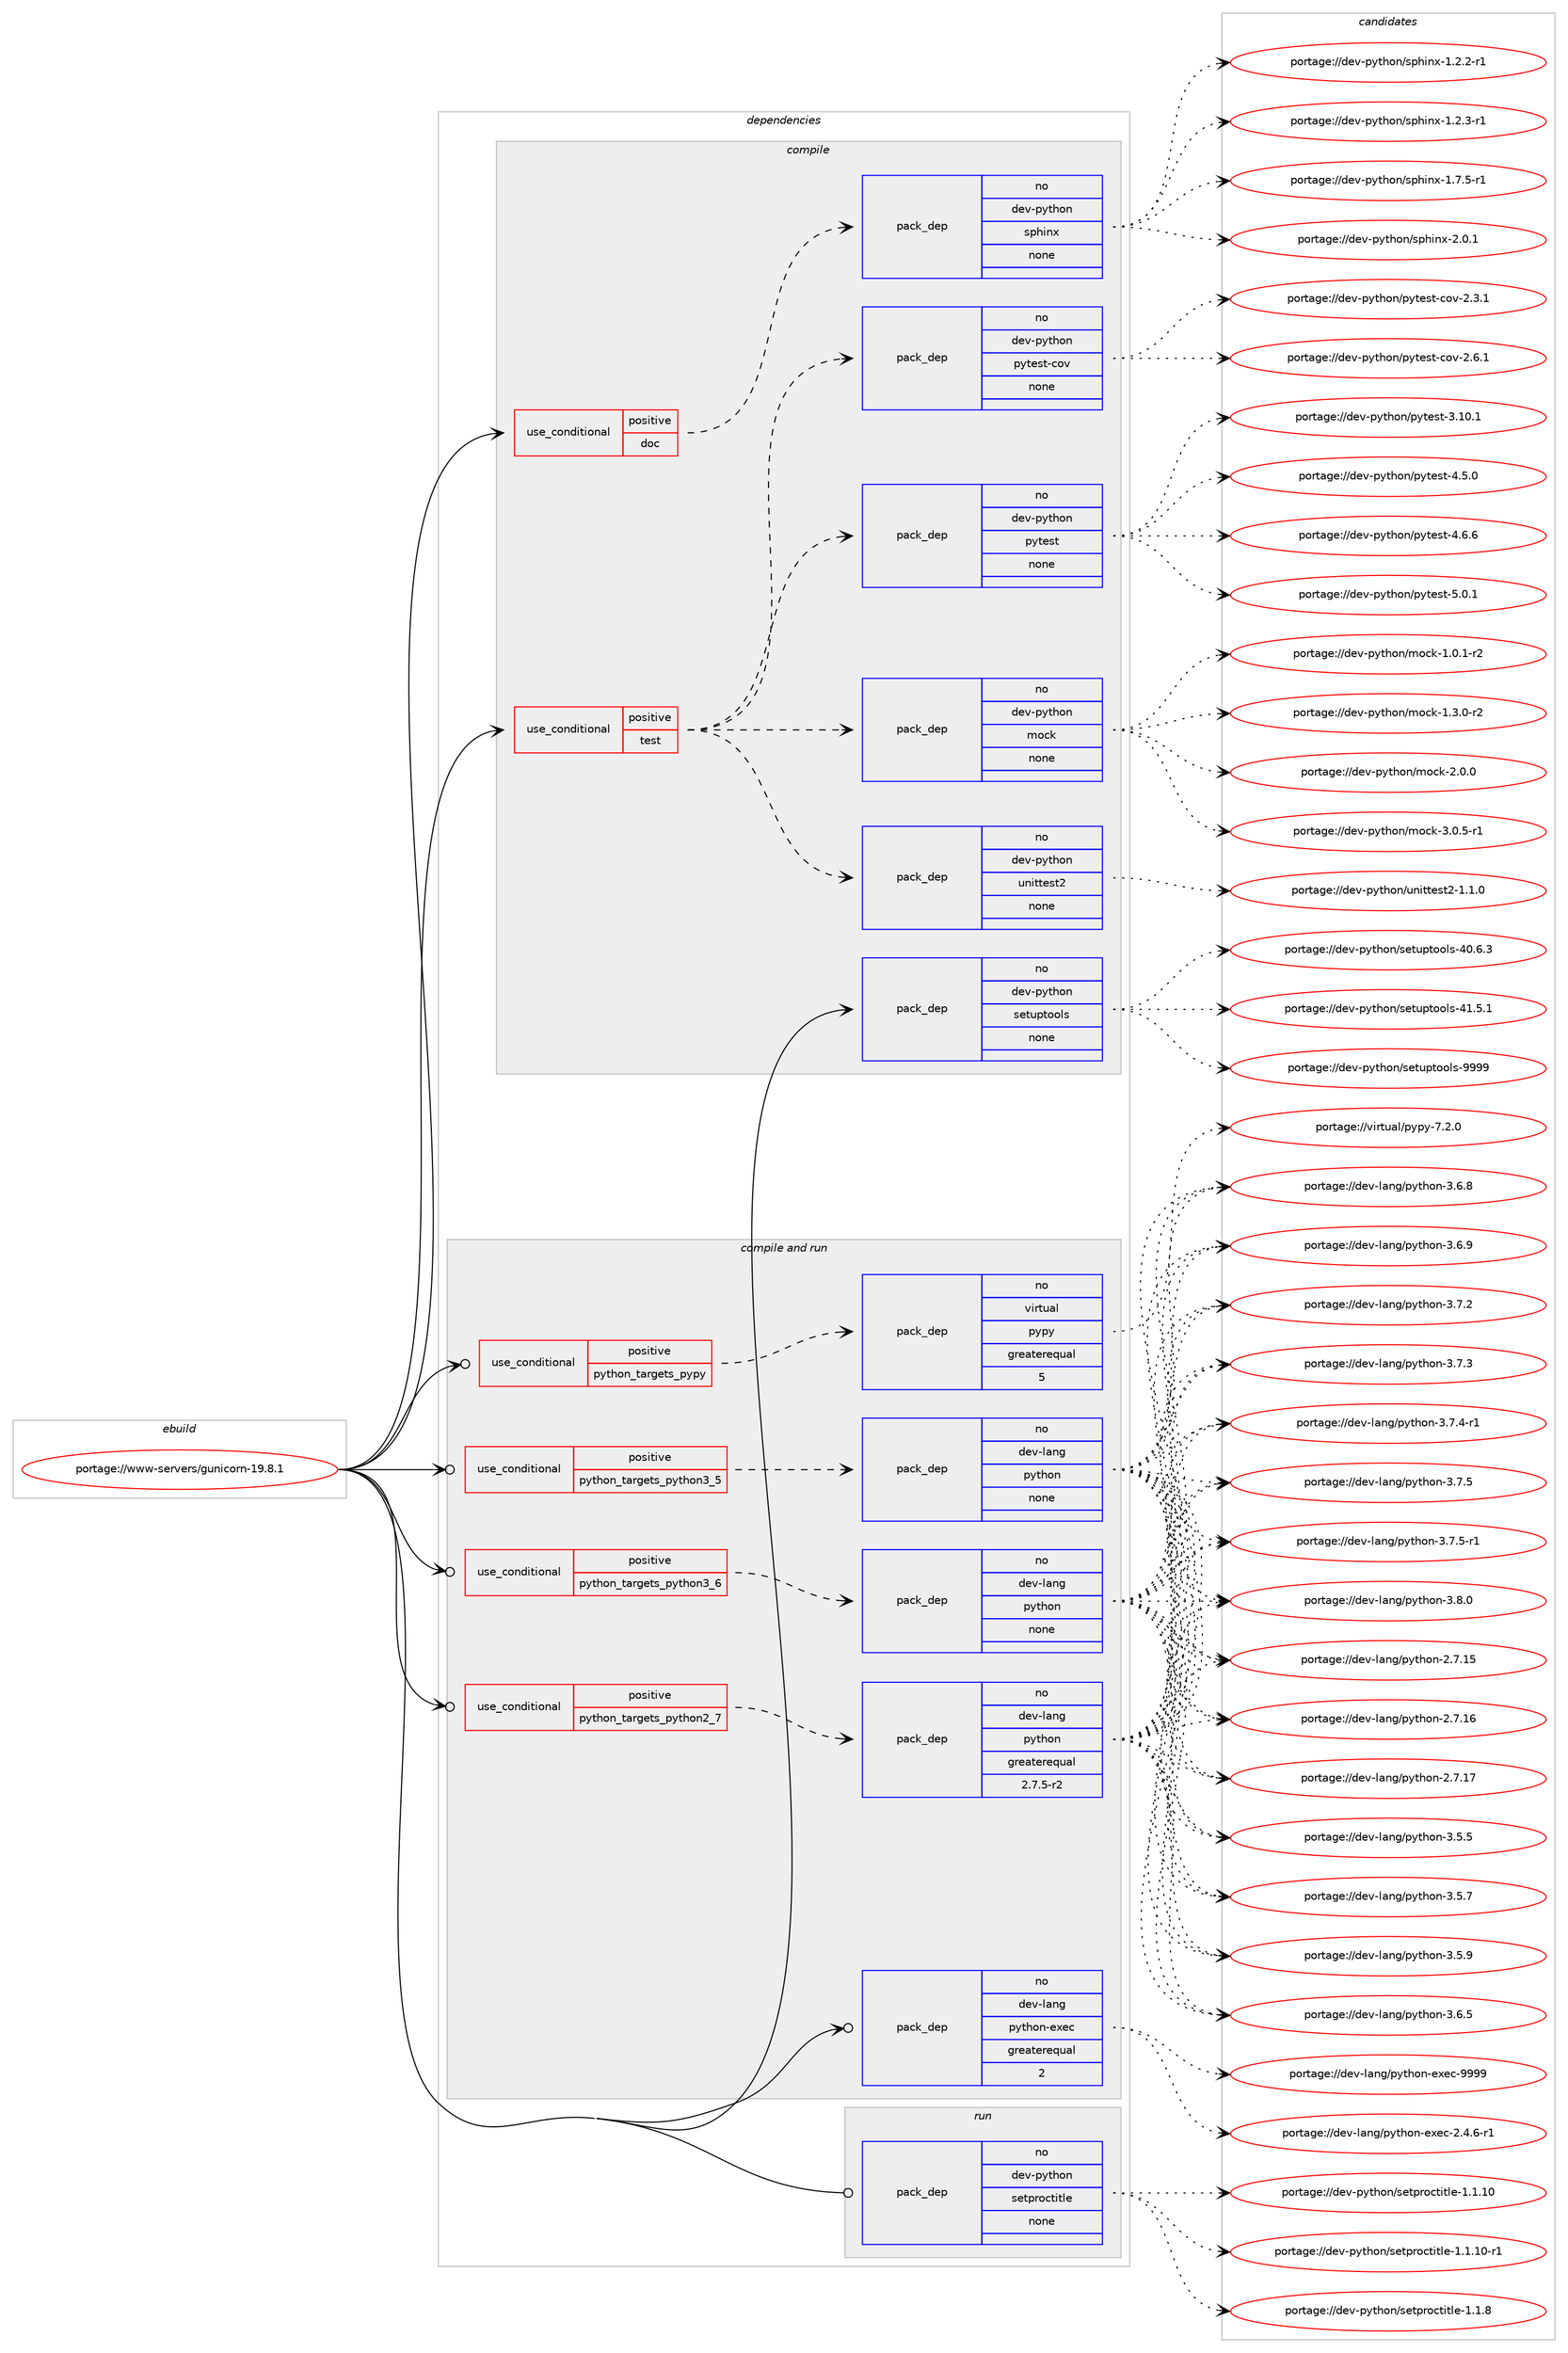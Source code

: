 digraph prolog {

# *************
# Graph options
# *************

newrank=true;
concentrate=true;
compound=true;
graph [rankdir=LR,fontname=Helvetica,fontsize=10,ranksep=1.5];#, ranksep=2.5, nodesep=0.2];
edge  [arrowhead=vee];
node  [fontname=Helvetica,fontsize=10];

# **********
# The ebuild
# **********

subgraph cluster_leftcol {
color=gray;
rank=same;
label=<<i>ebuild</i>>;
id [label="portage://www-servers/gunicorn-19.8.1", color=red, width=4, href="../www-servers/gunicorn-19.8.1.svg"];
}

# ****************
# The dependencies
# ****************

subgraph cluster_midcol {
color=gray;
label=<<i>dependencies</i>>;
subgraph cluster_compile {
fillcolor="#eeeeee";
style=filled;
label=<<i>compile</i>>;
subgraph cond106649 {
dependency443426 [label=<<TABLE BORDER="0" CELLBORDER="1" CELLSPACING="0" CELLPADDING="4"><TR><TD ROWSPAN="3" CELLPADDING="10">use_conditional</TD></TR><TR><TD>positive</TD></TR><TR><TD>doc</TD></TR></TABLE>>, shape=none, color=red];
subgraph pack328902 {
dependency443427 [label=<<TABLE BORDER="0" CELLBORDER="1" CELLSPACING="0" CELLPADDING="4" WIDTH="220"><TR><TD ROWSPAN="6" CELLPADDING="30">pack_dep</TD></TR><TR><TD WIDTH="110">no</TD></TR><TR><TD>dev-python</TD></TR><TR><TD>sphinx</TD></TR><TR><TD>none</TD></TR><TR><TD></TD></TR></TABLE>>, shape=none, color=blue];
}
dependency443426:e -> dependency443427:w [weight=20,style="dashed",arrowhead="vee"];
}
id:e -> dependency443426:w [weight=20,style="solid",arrowhead="vee"];
subgraph cond106650 {
dependency443428 [label=<<TABLE BORDER="0" CELLBORDER="1" CELLSPACING="0" CELLPADDING="4"><TR><TD ROWSPAN="3" CELLPADDING="10">use_conditional</TD></TR><TR><TD>positive</TD></TR><TR><TD>test</TD></TR></TABLE>>, shape=none, color=red];
subgraph pack328903 {
dependency443429 [label=<<TABLE BORDER="0" CELLBORDER="1" CELLSPACING="0" CELLPADDING="4" WIDTH="220"><TR><TD ROWSPAN="6" CELLPADDING="30">pack_dep</TD></TR><TR><TD WIDTH="110">no</TD></TR><TR><TD>dev-python</TD></TR><TR><TD>mock</TD></TR><TR><TD>none</TD></TR><TR><TD></TD></TR></TABLE>>, shape=none, color=blue];
}
dependency443428:e -> dependency443429:w [weight=20,style="dashed",arrowhead="vee"];
subgraph pack328904 {
dependency443430 [label=<<TABLE BORDER="0" CELLBORDER="1" CELLSPACING="0" CELLPADDING="4" WIDTH="220"><TR><TD ROWSPAN="6" CELLPADDING="30">pack_dep</TD></TR><TR><TD WIDTH="110">no</TD></TR><TR><TD>dev-python</TD></TR><TR><TD>pytest</TD></TR><TR><TD>none</TD></TR><TR><TD></TD></TR></TABLE>>, shape=none, color=blue];
}
dependency443428:e -> dependency443430:w [weight=20,style="dashed",arrowhead="vee"];
subgraph pack328905 {
dependency443431 [label=<<TABLE BORDER="0" CELLBORDER="1" CELLSPACING="0" CELLPADDING="4" WIDTH="220"><TR><TD ROWSPAN="6" CELLPADDING="30">pack_dep</TD></TR><TR><TD WIDTH="110">no</TD></TR><TR><TD>dev-python</TD></TR><TR><TD>pytest-cov</TD></TR><TR><TD>none</TD></TR><TR><TD></TD></TR></TABLE>>, shape=none, color=blue];
}
dependency443428:e -> dependency443431:w [weight=20,style="dashed",arrowhead="vee"];
subgraph pack328906 {
dependency443432 [label=<<TABLE BORDER="0" CELLBORDER="1" CELLSPACING="0" CELLPADDING="4" WIDTH="220"><TR><TD ROWSPAN="6" CELLPADDING="30">pack_dep</TD></TR><TR><TD WIDTH="110">no</TD></TR><TR><TD>dev-python</TD></TR><TR><TD>unittest2</TD></TR><TR><TD>none</TD></TR><TR><TD></TD></TR></TABLE>>, shape=none, color=blue];
}
dependency443428:e -> dependency443432:w [weight=20,style="dashed",arrowhead="vee"];
}
id:e -> dependency443428:w [weight=20,style="solid",arrowhead="vee"];
subgraph pack328907 {
dependency443433 [label=<<TABLE BORDER="0" CELLBORDER="1" CELLSPACING="0" CELLPADDING="4" WIDTH="220"><TR><TD ROWSPAN="6" CELLPADDING="30">pack_dep</TD></TR><TR><TD WIDTH="110">no</TD></TR><TR><TD>dev-python</TD></TR><TR><TD>setuptools</TD></TR><TR><TD>none</TD></TR><TR><TD></TD></TR></TABLE>>, shape=none, color=blue];
}
id:e -> dependency443433:w [weight=20,style="solid",arrowhead="vee"];
}
subgraph cluster_compileandrun {
fillcolor="#eeeeee";
style=filled;
label=<<i>compile and run</i>>;
subgraph cond106651 {
dependency443434 [label=<<TABLE BORDER="0" CELLBORDER="1" CELLSPACING="0" CELLPADDING="4"><TR><TD ROWSPAN="3" CELLPADDING="10">use_conditional</TD></TR><TR><TD>positive</TD></TR><TR><TD>python_targets_pypy</TD></TR></TABLE>>, shape=none, color=red];
subgraph pack328908 {
dependency443435 [label=<<TABLE BORDER="0" CELLBORDER="1" CELLSPACING="0" CELLPADDING="4" WIDTH="220"><TR><TD ROWSPAN="6" CELLPADDING="30">pack_dep</TD></TR><TR><TD WIDTH="110">no</TD></TR><TR><TD>virtual</TD></TR><TR><TD>pypy</TD></TR><TR><TD>greaterequal</TD></TR><TR><TD>5</TD></TR></TABLE>>, shape=none, color=blue];
}
dependency443434:e -> dependency443435:w [weight=20,style="dashed",arrowhead="vee"];
}
id:e -> dependency443434:w [weight=20,style="solid",arrowhead="odotvee"];
subgraph cond106652 {
dependency443436 [label=<<TABLE BORDER="0" CELLBORDER="1" CELLSPACING="0" CELLPADDING="4"><TR><TD ROWSPAN="3" CELLPADDING="10">use_conditional</TD></TR><TR><TD>positive</TD></TR><TR><TD>python_targets_python2_7</TD></TR></TABLE>>, shape=none, color=red];
subgraph pack328909 {
dependency443437 [label=<<TABLE BORDER="0" CELLBORDER="1" CELLSPACING="0" CELLPADDING="4" WIDTH="220"><TR><TD ROWSPAN="6" CELLPADDING="30">pack_dep</TD></TR><TR><TD WIDTH="110">no</TD></TR><TR><TD>dev-lang</TD></TR><TR><TD>python</TD></TR><TR><TD>greaterequal</TD></TR><TR><TD>2.7.5-r2</TD></TR></TABLE>>, shape=none, color=blue];
}
dependency443436:e -> dependency443437:w [weight=20,style="dashed",arrowhead="vee"];
}
id:e -> dependency443436:w [weight=20,style="solid",arrowhead="odotvee"];
subgraph cond106653 {
dependency443438 [label=<<TABLE BORDER="0" CELLBORDER="1" CELLSPACING="0" CELLPADDING="4"><TR><TD ROWSPAN="3" CELLPADDING="10">use_conditional</TD></TR><TR><TD>positive</TD></TR><TR><TD>python_targets_python3_5</TD></TR></TABLE>>, shape=none, color=red];
subgraph pack328910 {
dependency443439 [label=<<TABLE BORDER="0" CELLBORDER="1" CELLSPACING="0" CELLPADDING="4" WIDTH="220"><TR><TD ROWSPAN="6" CELLPADDING="30">pack_dep</TD></TR><TR><TD WIDTH="110">no</TD></TR><TR><TD>dev-lang</TD></TR><TR><TD>python</TD></TR><TR><TD>none</TD></TR><TR><TD></TD></TR></TABLE>>, shape=none, color=blue];
}
dependency443438:e -> dependency443439:w [weight=20,style="dashed",arrowhead="vee"];
}
id:e -> dependency443438:w [weight=20,style="solid",arrowhead="odotvee"];
subgraph cond106654 {
dependency443440 [label=<<TABLE BORDER="0" CELLBORDER="1" CELLSPACING="0" CELLPADDING="4"><TR><TD ROWSPAN="3" CELLPADDING="10">use_conditional</TD></TR><TR><TD>positive</TD></TR><TR><TD>python_targets_python3_6</TD></TR></TABLE>>, shape=none, color=red];
subgraph pack328911 {
dependency443441 [label=<<TABLE BORDER="0" CELLBORDER="1" CELLSPACING="0" CELLPADDING="4" WIDTH="220"><TR><TD ROWSPAN="6" CELLPADDING="30">pack_dep</TD></TR><TR><TD WIDTH="110">no</TD></TR><TR><TD>dev-lang</TD></TR><TR><TD>python</TD></TR><TR><TD>none</TD></TR><TR><TD></TD></TR></TABLE>>, shape=none, color=blue];
}
dependency443440:e -> dependency443441:w [weight=20,style="dashed",arrowhead="vee"];
}
id:e -> dependency443440:w [weight=20,style="solid",arrowhead="odotvee"];
subgraph pack328912 {
dependency443442 [label=<<TABLE BORDER="0" CELLBORDER="1" CELLSPACING="0" CELLPADDING="4" WIDTH="220"><TR><TD ROWSPAN="6" CELLPADDING="30">pack_dep</TD></TR><TR><TD WIDTH="110">no</TD></TR><TR><TD>dev-lang</TD></TR><TR><TD>python-exec</TD></TR><TR><TD>greaterequal</TD></TR><TR><TD>2</TD></TR></TABLE>>, shape=none, color=blue];
}
id:e -> dependency443442:w [weight=20,style="solid",arrowhead="odotvee"];
}
subgraph cluster_run {
fillcolor="#eeeeee";
style=filled;
label=<<i>run</i>>;
subgraph pack328913 {
dependency443443 [label=<<TABLE BORDER="0" CELLBORDER="1" CELLSPACING="0" CELLPADDING="4" WIDTH="220"><TR><TD ROWSPAN="6" CELLPADDING="30">pack_dep</TD></TR><TR><TD WIDTH="110">no</TD></TR><TR><TD>dev-python</TD></TR><TR><TD>setproctitle</TD></TR><TR><TD>none</TD></TR><TR><TD></TD></TR></TABLE>>, shape=none, color=blue];
}
id:e -> dependency443443:w [weight=20,style="solid",arrowhead="odot"];
}
}

# **************
# The candidates
# **************

subgraph cluster_choices {
rank=same;
color=gray;
label=<<i>candidates</i>>;

subgraph choice328902 {
color=black;
nodesep=1;
choiceportage10010111845112121116104111110471151121041051101204549465046504511449 [label="portage://dev-python/sphinx-1.2.2-r1", color=red, width=4,href="../dev-python/sphinx-1.2.2-r1.svg"];
choiceportage10010111845112121116104111110471151121041051101204549465046514511449 [label="portage://dev-python/sphinx-1.2.3-r1", color=red, width=4,href="../dev-python/sphinx-1.2.3-r1.svg"];
choiceportage10010111845112121116104111110471151121041051101204549465546534511449 [label="portage://dev-python/sphinx-1.7.5-r1", color=red, width=4,href="../dev-python/sphinx-1.7.5-r1.svg"];
choiceportage1001011184511212111610411111047115112104105110120455046484649 [label="portage://dev-python/sphinx-2.0.1", color=red, width=4,href="../dev-python/sphinx-2.0.1.svg"];
dependency443427:e -> choiceportage10010111845112121116104111110471151121041051101204549465046504511449:w [style=dotted,weight="100"];
dependency443427:e -> choiceportage10010111845112121116104111110471151121041051101204549465046514511449:w [style=dotted,weight="100"];
dependency443427:e -> choiceportage10010111845112121116104111110471151121041051101204549465546534511449:w [style=dotted,weight="100"];
dependency443427:e -> choiceportage1001011184511212111610411111047115112104105110120455046484649:w [style=dotted,weight="100"];
}
subgraph choice328903 {
color=black;
nodesep=1;
choiceportage1001011184511212111610411111047109111991074549464846494511450 [label="portage://dev-python/mock-1.0.1-r2", color=red, width=4,href="../dev-python/mock-1.0.1-r2.svg"];
choiceportage1001011184511212111610411111047109111991074549465146484511450 [label="portage://dev-python/mock-1.3.0-r2", color=red, width=4,href="../dev-python/mock-1.3.0-r2.svg"];
choiceportage100101118451121211161041111104710911199107455046484648 [label="portage://dev-python/mock-2.0.0", color=red, width=4,href="../dev-python/mock-2.0.0.svg"];
choiceportage1001011184511212111610411111047109111991074551464846534511449 [label="portage://dev-python/mock-3.0.5-r1", color=red, width=4,href="../dev-python/mock-3.0.5-r1.svg"];
dependency443429:e -> choiceportage1001011184511212111610411111047109111991074549464846494511450:w [style=dotted,weight="100"];
dependency443429:e -> choiceportage1001011184511212111610411111047109111991074549465146484511450:w [style=dotted,weight="100"];
dependency443429:e -> choiceportage100101118451121211161041111104710911199107455046484648:w [style=dotted,weight="100"];
dependency443429:e -> choiceportage1001011184511212111610411111047109111991074551464846534511449:w [style=dotted,weight="100"];
}
subgraph choice328904 {
color=black;
nodesep=1;
choiceportage100101118451121211161041111104711212111610111511645514649484649 [label="portage://dev-python/pytest-3.10.1", color=red, width=4,href="../dev-python/pytest-3.10.1.svg"];
choiceportage1001011184511212111610411111047112121116101115116455246534648 [label="portage://dev-python/pytest-4.5.0", color=red, width=4,href="../dev-python/pytest-4.5.0.svg"];
choiceportage1001011184511212111610411111047112121116101115116455246544654 [label="portage://dev-python/pytest-4.6.6", color=red, width=4,href="../dev-python/pytest-4.6.6.svg"];
choiceportage1001011184511212111610411111047112121116101115116455346484649 [label="portage://dev-python/pytest-5.0.1", color=red, width=4,href="../dev-python/pytest-5.0.1.svg"];
dependency443430:e -> choiceportage100101118451121211161041111104711212111610111511645514649484649:w [style=dotted,weight="100"];
dependency443430:e -> choiceportage1001011184511212111610411111047112121116101115116455246534648:w [style=dotted,weight="100"];
dependency443430:e -> choiceportage1001011184511212111610411111047112121116101115116455246544654:w [style=dotted,weight="100"];
dependency443430:e -> choiceportage1001011184511212111610411111047112121116101115116455346484649:w [style=dotted,weight="100"];
}
subgraph choice328905 {
color=black;
nodesep=1;
choiceportage10010111845112121116104111110471121211161011151164599111118455046514649 [label="portage://dev-python/pytest-cov-2.3.1", color=red, width=4,href="../dev-python/pytest-cov-2.3.1.svg"];
choiceportage10010111845112121116104111110471121211161011151164599111118455046544649 [label="portage://dev-python/pytest-cov-2.6.1", color=red, width=4,href="../dev-python/pytest-cov-2.6.1.svg"];
dependency443431:e -> choiceportage10010111845112121116104111110471121211161011151164599111118455046514649:w [style=dotted,weight="100"];
dependency443431:e -> choiceportage10010111845112121116104111110471121211161011151164599111118455046544649:w [style=dotted,weight="100"];
}
subgraph choice328906 {
color=black;
nodesep=1;
choiceportage100101118451121211161041111104711711010511611610111511650454946494648 [label="portage://dev-python/unittest2-1.1.0", color=red, width=4,href="../dev-python/unittest2-1.1.0.svg"];
dependency443432:e -> choiceportage100101118451121211161041111104711711010511611610111511650454946494648:w [style=dotted,weight="100"];
}
subgraph choice328907 {
color=black;
nodesep=1;
choiceportage100101118451121211161041111104711510111611711211611111110811545524846544651 [label="portage://dev-python/setuptools-40.6.3", color=red, width=4,href="../dev-python/setuptools-40.6.3.svg"];
choiceportage100101118451121211161041111104711510111611711211611111110811545524946534649 [label="portage://dev-python/setuptools-41.5.1", color=red, width=4,href="../dev-python/setuptools-41.5.1.svg"];
choiceportage10010111845112121116104111110471151011161171121161111111081154557575757 [label="portage://dev-python/setuptools-9999", color=red, width=4,href="../dev-python/setuptools-9999.svg"];
dependency443433:e -> choiceportage100101118451121211161041111104711510111611711211611111110811545524846544651:w [style=dotted,weight="100"];
dependency443433:e -> choiceportage100101118451121211161041111104711510111611711211611111110811545524946534649:w [style=dotted,weight="100"];
dependency443433:e -> choiceportage10010111845112121116104111110471151011161171121161111111081154557575757:w [style=dotted,weight="100"];
}
subgraph choice328908 {
color=black;
nodesep=1;
choiceportage1181051141161179710847112121112121455546504648 [label="portage://virtual/pypy-7.2.0", color=red, width=4,href="../virtual/pypy-7.2.0.svg"];
dependency443435:e -> choiceportage1181051141161179710847112121112121455546504648:w [style=dotted,weight="100"];
}
subgraph choice328909 {
color=black;
nodesep=1;
choiceportage10010111845108971101034711212111610411111045504655464953 [label="portage://dev-lang/python-2.7.15", color=red, width=4,href="../dev-lang/python-2.7.15.svg"];
choiceportage10010111845108971101034711212111610411111045504655464954 [label="portage://dev-lang/python-2.7.16", color=red, width=4,href="../dev-lang/python-2.7.16.svg"];
choiceportage10010111845108971101034711212111610411111045504655464955 [label="portage://dev-lang/python-2.7.17", color=red, width=4,href="../dev-lang/python-2.7.17.svg"];
choiceportage100101118451089711010347112121116104111110455146534653 [label="portage://dev-lang/python-3.5.5", color=red, width=4,href="../dev-lang/python-3.5.5.svg"];
choiceportage100101118451089711010347112121116104111110455146534655 [label="portage://dev-lang/python-3.5.7", color=red, width=4,href="../dev-lang/python-3.5.7.svg"];
choiceportage100101118451089711010347112121116104111110455146534657 [label="portage://dev-lang/python-3.5.9", color=red, width=4,href="../dev-lang/python-3.5.9.svg"];
choiceportage100101118451089711010347112121116104111110455146544653 [label="portage://dev-lang/python-3.6.5", color=red, width=4,href="../dev-lang/python-3.6.5.svg"];
choiceportage100101118451089711010347112121116104111110455146544656 [label="portage://dev-lang/python-3.6.8", color=red, width=4,href="../dev-lang/python-3.6.8.svg"];
choiceportage100101118451089711010347112121116104111110455146544657 [label="portage://dev-lang/python-3.6.9", color=red, width=4,href="../dev-lang/python-3.6.9.svg"];
choiceportage100101118451089711010347112121116104111110455146554650 [label="portage://dev-lang/python-3.7.2", color=red, width=4,href="../dev-lang/python-3.7.2.svg"];
choiceportage100101118451089711010347112121116104111110455146554651 [label="portage://dev-lang/python-3.7.3", color=red, width=4,href="../dev-lang/python-3.7.3.svg"];
choiceportage1001011184510897110103471121211161041111104551465546524511449 [label="portage://dev-lang/python-3.7.4-r1", color=red, width=4,href="../dev-lang/python-3.7.4-r1.svg"];
choiceportage100101118451089711010347112121116104111110455146554653 [label="portage://dev-lang/python-3.7.5", color=red, width=4,href="../dev-lang/python-3.7.5.svg"];
choiceportage1001011184510897110103471121211161041111104551465546534511449 [label="portage://dev-lang/python-3.7.5-r1", color=red, width=4,href="../dev-lang/python-3.7.5-r1.svg"];
choiceportage100101118451089711010347112121116104111110455146564648 [label="portage://dev-lang/python-3.8.0", color=red, width=4,href="../dev-lang/python-3.8.0.svg"];
dependency443437:e -> choiceportage10010111845108971101034711212111610411111045504655464953:w [style=dotted,weight="100"];
dependency443437:e -> choiceportage10010111845108971101034711212111610411111045504655464954:w [style=dotted,weight="100"];
dependency443437:e -> choiceportage10010111845108971101034711212111610411111045504655464955:w [style=dotted,weight="100"];
dependency443437:e -> choiceportage100101118451089711010347112121116104111110455146534653:w [style=dotted,weight="100"];
dependency443437:e -> choiceportage100101118451089711010347112121116104111110455146534655:w [style=dotted,weight="100"];
dependency443437:e -> choiceportage100101118451089711010347112121116104111110455146534657:w [style=dotted,weight="100"];
dependency443437:e -> choiceportage100101118451089711010347112121116104111110455146544653:w [style=dotted,weight="100"];
dependency443437:e -> choiceportage100101118451089711010347112121116104111110455146544656:w [style=dotted,weight="100"];
dependency443437:e -> choiceportage100101118451089711010347112121116104111110455146544657:w [style=dotted,weight="100"];
dependency443437:e -> choiceportage100101118451089711010347112121116104111110455146554650:w [style=dotted,weight="100"];
dependency443437:e -> choiceportage100101118451089711010347112121116104111110455146554651:w [style=dotted,weight="100"];
dependency443437:e -> choiceportage1001011184510897110103471121211161041111104551465546524511449:w [style=dotted,weight="100"];
dependency443437:e -> choiceportage100101118451089711010347112121116104111110455146554653:w [style=dotted,weight="100"];
dependency443437:e -> choiceportage1001011184510897110103471121211161041111104551465546534511449:w [style=dotted,weight="100"];
dependency443437:e -> choiceportage100101118451089711010347112121116104111110455146564648:w [style=dotted,weight="100"];
}
subgraph choice328910 {
color=black;
nodesep=1;
choiceportage10010111845108971101034711212111610411111045504655464953 [label="portage://dev-lang/python-2.7.15", color=red, width=4,href="../dev-lang/python-2.7.15.svg"];
choiceportage10010111845108971101034711212111610411111045504655464954 [label="portage://dev-lang/python-2.7.16", color=red, width=4,href="../dev-lang/python-2.7.16.svg"];
choiceportage10010111845108971101034711212111610411111045504655464955 [label="portage://dev-lang/python-2.7.17", color=red, width=4,href="../dev-lang/python-2.7.17.svg"];
choiceportage100101118451089711010347112121116104111110455146534653 [label="portage://dev-lang/python-3.5.5", color=red, width=4,href="../dev-lang/python-3.5.5.svg"];
choiceportage100101118451089711010347112121116104111110455146534655 [label="portage://dev-lang/python-3.5.7", color=red, width=4,href="../dev-lang/python-3.5.7.svg"];
choiceportage100101118451089711010347112121116104111110455146534657 [label="portage://dev-lang/python-3.5.9", color=red, width=4,href="../dev-lang/python-3.5.9.svg"];
choiceportage100101118451089711010347112121116104111110455146544653 [label="portage://dev-lang/python-3.6.5", color=red, width=4,href="../dev-lang/python-3.6.5.svg"];
choiceportage100101118451089711010347112121116104111110455146544656 [label="portage://dev-lang/python-3.6.8", color=red, width=4,href="../dev-lang/python-3.6.8.svg"];
choiceportage100101118451089711010347112121116104111110455146544657 [label="portage://dev-lang/python-3.6.9", color=red, width=4,href="../dev-lang/python-3.6.9.svg"];
choiceportage100101118451089711010347112121116104111110455146554650 [label="portage://dev-lang/python-3.7.2", color=red, width=4,href="../dev-lang/python-3.7.2.svg"];
choiceportage100101118451089711010347112121116104111110455146554651 [label="portage://dev-lang/python-3.7.3", color=red, width=4,href="../dev-lang/python-3.7.3.svg"];
choiceportage1001011184510897110103471121211161041111104551465546524511449 [label="portage://dev-lang/python-3.7.4-r1", color=red, width=4,href="../dev-lang/python-3.7.4-r1.svg"];
choiceportage100101118451089711010347112121116104111110455146554653 [label="portage://dev-lang/python-3.7.5", color=red, width=4,href="../dev-lang/python-3.7.5.svg"];
choiceportage1001011184510897110103471121211161041111104551465546534511449 [label="portage://dev-lang/python-3.7.5-r1", color=red, width=4,href="../dev-lang/python-3.7.5-r1.svg"];
choiceportage100101118451089711010347112121116104111110455146564648 [label="portage://dev-lang/python-3.8.0", color=red, width=4,href="../dev-lang/python-3.8.0.svg"];
dependency443439:e -> choiceportage10010111845108971101034711212111610411111045504655464953:w [style=dotted,weight="100"];
dependency443439:e -> choiceportage10010111845108971101034711212111610411111045504655464954:w [style=dotted,weight="100"];
dependency443439:e -> choiceportage10010111845108971101034711212111610411111045504655464955:w [style=dotted,weight="100"];
dependency443439:e -> choiceportage100101118451089711010347112121116104111110455146534653:w [style=dotted,weight="100"];
dependency443439:e -> choiceportage100101118451089711010347112121116104111110455146534655:w [style=dotted,weight="100"];
dependency443439:e -> choiceportage100101118451089711010347112121116104111110455146534657:w [style=dotted,weight="100"];
dependency443439:e -> choiceportage100101118451089711010347112121116104111110455146544653:w [style=dotted,weight="100"];
dependency443439:e -> choiceportage100101118451089711010347112121116104111110455146544656:w [style=dotted,weight="100"];
dependency443439:e -> choiceportage100101118451089711010347112121116104111110455146544657:w [style=dotted,weight="100"];
dependency443439:e -> choiceportage100101118451089711010347112121116104111110455146554650:w [style=dotted,weight="100"];
dependency443439:e -> choiceportage100101118451089711010347112121116104111110455146554651:w [style=dotted,weight="100"];
dependency443439:e -> choiceportage1001011184510897110103471121211161041111104551465546524511449:w [style=dotted,weight="100"];
dependency443439:e -> choiceportage100101118451089711010347112121116104111110455146554653:w [style=dotted,weight="100"];
dependency443439:e -> choiceportage1001011184510897110103471121211161041111104551465546534511449:w [style=dotted,weight="100"];
dependency443439:e -> choiceportage100101118451089711010347112121116104111110455146564648:w [style=dotted,weight="100"];
}
subgraph choice328911 {
color=black;
nodesep=1;
choiceportage10010111845108971101034711212111610411111045504655464953 [label="portage://dev-lang/python-2.7.15", color=red, width=4,href="../dev-lang/python-2.7.15.svg"];
choiceportage10010111845108971101034711212111610411111045504655464954 [label="portage://dev-lang/python-2.7.16", color=red, width=4,href="../dev-lang/python-2.7.16.svg"];
choiceportage10010111845108971101034711212111610411111045504655464955 [label="portage://dev-lang/python-2.7.17", color=red, width=4,href="../dev-lang/python-2.7.17.svg"];
choiceportage100101118451089711010347112121116104111110455146534653 [label="portage://dev-lang/python-3.5.5", color=red, width=4,href="../dev-lang/python-3.5.5.svg"];
choiceportage100101118451089711010347112121116104111110455146534655 [label="portage://dev-lang/python-3.5.7", color=red, width=4,href="../dev-lang/python-3.5.7.svg"];
choiceportage100101118451089711010347112121116104111110455146534657 [label="portage://dev-lang/python-3.5.9", color=red, width=4,href="../dev-lang/python-3.5.9.svg"];
choiceportage100101118451089711010347112121116104111110455146544653 [label="portage://dev-lang/python-3.6.5", color=red, width=4,href="../dev-lang/python-3.6.5.svg"];
choiceportage100101118451089711010347112121116104111110455146544656 [label="portage://dev-lang/python-3.6.8", color=red, width=4,href="../dev-lang/python-3.6.8.svg"];
choiceportage100101118451089711010347112121116104111110455146544657 [label="portage://dev-lang/python-3.6.9", color=red, width=4,href="../dev-lang/python-3.6.9.svg"];
choiceportage100101118451089711010347112121116104111110455146554650 [label="portage://dev-lang/python-3.7.2", color=red, width=4,href="../dev-lang/python-3.7.2.svg"];
choiceportage100101118451089711010347112121116104111110455146554651 [label="portage://dev-lang/python-3.7.3", color=red, width=4,href="../dev-lang/python-3.7.3.svg"];
choiceportage1001011184510897110103471121211161041111104551465546524511449 [label="portage://dev-lang/python-3.7.4-r1", color=red, width=4,href="../dev-lang/python-3.7.4-r1.svg"];
choiceportage100101118451089711010347112121116104111110455146554653 [label="portage://dev-lang/python-3.7.5", color=red, width=4,href="../dev-lang/python-3.7.5.svg"];
choiceportage1001011184510897110103471121211161041111104551465546534511449 [label="portage://dev-lang/python-3.7.5-r1", color=red, width=4,href="../dev-lang/python-3.7.5-r1.svg"];
choiceportage100101118451089711010347112121116104111110455146564648 [label="portage://dev-lang/python-3.8.0", color=red, width=4,href="../dev-lang/python-3.8.0.svg"];
dependency443441:e -> choiceportage10010111845108971101034711212111610411111045504655464953:w [style=dotted,weight="100"];
dependency443441:e -> choiceportage10010111845108971101034711212111610411111045504655464954:w [style=dotted,weight="100"];
dependency443441:e -> choiceportage10010111845108971101034711212111610411111045504655464955:w [style=dotted,weight="100"];
dependency443441:e -> choiceportage100101118451089711010347112121116104111110455146534653:w [style=dotted,weight="100"];
dependency443441:e -> choiceportage100101118451089711010347112121116104111110455146534655:w [style=dotted,weight="100"];
dependency443441:e -> choiceportage100101118451089711010347112121116104111110455146534657:w [style=dotted,weight="100"];
dependency443441:e -> choiceportage100101118451089711010347112121116104111110455146544653:w [style=dotted,weight="100"];
dependency443441:e -> choiceportage100101118451089711010347112121116104111110455146544656:w [style=dotted,weight="100"];
dependency443441:e -> choiceportage100101118451089711010347112121116104111110455146544657:w [style=dotted,weight="100"];
dependency443441:e -> choiceportage100101118451089711010347112121116104111110455146554650:w [style=dotted,weight="100"];
dependency443441:e -> choiceportage100101118451089711010347112121116104111110455146554651:w [style=dotted,weight="100"];
dependency443441:e -> choiceportage1001011184510897110103471121211161041111104551465546524511449:w [style=dotted,weight="100"];
dependency443441:e -> choiceportage100101118451089711010347112121116104111110455146554653:w [style=dotted,weight="100"];
dependency443441:e -> choiceportage1001011184510897110103471121211161041111104551465546534511449:w [style=dotted,weight="100"];
dependency443441:e -> choiceportage100101118451089711010347112121116104111110455146564648:w [style=dotted,weight="100"];
}
subgraph choice328912 {
color=black;
nodesep=1;
choiceportage10010111845108971101034711212111610411111045101120101994550465246544511449 [label="portage://dev-lang/python-exec-2.4.6-r1", color=red, width=4,href="../dev-lang/python-exec-2.4.6-r1.svg"];
choiceportage10010111845108971101034711212111610411111045101120101994557575757 [label="portage://dev-lang/python-exec-9999", color=red, width=4,href="../dev-lang/python-exec-9999.svg"];
dependency443442:e -> choiceportage10010111845108971101034711212111610411111045101120101994550465246544511449:w [style=dotted,weight="100"];
dependency443442:e -> choiceportage10010111845108971101034711212111610411111045101120101994557575757:w [style=dotted,weight="100"];
}
subgraph choice328913 {
color=black;
nodesep=1;
choiceportage10010111845112121116104111110471151011161121141119911610511610810145494649464948 [label="portage://dev-python/setproctitle-1.1.10", color=red, width=4,href="../dev-python/setproctitle-1.1.10.svg"];
choiceportage100101118451121211161041111104711510111611211411199116105116108101454946494649484511449 [label="portage://dev-python/setproctitle-1.1.10-r1", color=red, width=4,href="../dev-python/setproctitle-1.1.10-r1.svg"];
choiceportage100101118451121211161041111104711510111611211411199116105116108101454946494656 [label="portage://dev-python/setproctitle-1.1.8", color=red, width=4,href="../dev-python/setproctitle-1.1.8.svg"];
dependency443443:e -> choiceportage10010111845112121116104111110471151011161121141119911610511610810145494649464948:w [style=dotted,weight="100"];
dependency443443:e -> choiceportage100101118451121211161041111104711510111611211411199116105116108101454946494649484511449:w [style=dotted,weight="100"];
dependency443443:e -> choiceportage100101118451121211161041111104711510111611211411199116105116108101454946494656:w [style=dotted,weight="100"];
}
}

}
